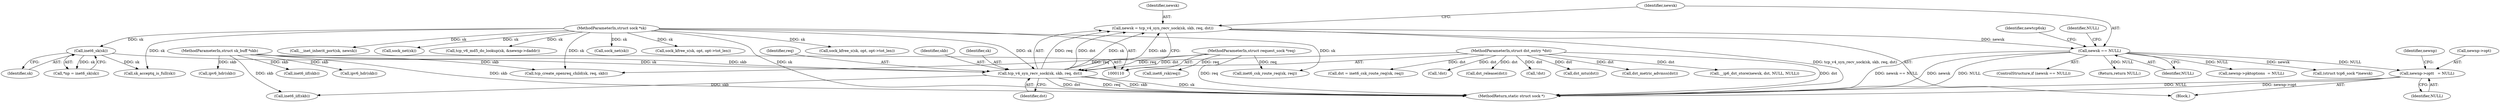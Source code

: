 digraph "0_linux_f6d8bd051c391c1c0458a30b2a7abcd939329259_33@pointer" {
"1000229" [label="(Call,newnp->opt\t   = NULL)"];
"1000145" [label="(Call,newsk == NULL)"];
"1000137" [label="(Call,newsk = tcp_v4_syn_recv_sock(sk, skb, req, dst))"];
"1000139" [label="(Call,tcp_v4_syn_recv_sock(sk, skb, req, dst))"];
"1000121" [label="(Call,inet6_sk(sk))"];
"1000111" [label="(MethodParameterIn,struct sock *sk)"];
"1000112" [label="(MethodParameterIn,struct sk_buff *skb)"];
"1000113" [label="(MethodParameterIn,struct request_sock *req)"];
"1000114" [label="(MethodParameterIn,struct dst_entry *dst)"];
"1000284" [label="(Call,tcp_create_openreq_child(sk, req, skb))"];
"1000137" [label="(Call,newsk = tcp_v4_syn_recv_sock(sk, skb, req, dst))"];
"1000562" [label="(Call,__inet_inherit_port(sk, newsk))"];
"1000113" [label="(MethodParameterIn,struct request_sock *req)"];
"1000238" [label="(Call,inet6_iif(skb))"];
"1000142" [label="(Identifier,req)"];
"1000273" [label="(Call,dst = inet6_csk_route_req(sk, req))"];
"1000112" [label="(MethodParameterIn,struct sk_buff *skb)"];
"1000604" [label="(MethodReturn,static struct sock *)"];
"1000151" [label="(Identifier,newtcp6sk)"];
"1000270" [label="(Call,!dst)"];
"1000147" [label="(Identifier,NULL)"];
"1000224" [label="(Call,newnp->pktoptions  = NULL)"];
"1000119" [label="(Call,*np = inet6_sk(sk))"];
"1000577" [label="(Call,sock_net(sk))"];
"1000275" [label="(Call,inet6_csk_route_req(sk, req))"];
"1000233" [label="(Identifier,NULL)"];
"1000527" [label="(Call,tcp_v6_md5_do_lookup(sk, &newnp->daddr))"];
"1000122" [label="(Identifier,sk)"];
"1000266" [label="(Call,sk_acceptq_is_full(sk))"];
"1000236" [label="(Identifier,newnp)"];
"1000437" [label="(Call,inet6_iif(skb))"];
"1000141" [label="(Identifier,skb)"];
"1000595" [label="(Call,dst_release(dst))"];
"1000152" [label="(Call,(struct tcp6_sock *)newsk)"];
"1000111" [label="(MethodParameterIn,struct sock *sk)"];
"1000279" [label="(Call,!dst)"];
"1000139" [label="(Call,tcp_v4_syn_recv_sock(sk, skb, req, dst))"];
"1000499" [label="(Call,dst_mtu(dst))"];
"1000140" [label="(Identifier,sk)"];
"1000149" [label="(Identifier,NULL)"];
"1000145" [label="(Call,newsk == NULL)"];
"1000136" [label="(Block,)"];
"1000505" [label="(Call,dst_metric_advmss(dst))"];
"1000230" [label="(Call,newnp->opt)"];
"1000444" [label="(Call,ipv6_hdr(skb))"];
"1000143" [label="(Identifier,dst)"];
"1000245" [label="(Call,ipv6_hdr(skb))"];
"1000121" [label="(Call,inet6_sk(sk))"];
"1000144" [label="(ControlStructure,if (newsk == NULL))"];
"1000599" [label="(Call,sock_net(sk))"];
"1000114" [label="(MethodParameterIn,struct dst_entry *dst)"];
"1000146" [label="(Identifier,newsk)"];
"1000229" [label="(Call,newnp->opt\t   = NULL)"];
"1000463" [label="(Call,sock_kfree_s(sk, opt, opt->tot_len))"];
"1000298" [label="(Call,__ip6_dst_store(newsk, dst, NULL, NULL))"];
"1000148" [label="(Return,return NULL;)"];
"1000589" [label="(Call,sock_kfree_s(sk, opt, opt->tot_len))"];
"1000258" [label="(Call,inet6_rsk(req))"];
"1000138" [label="(Identifier,newsk)"];
"1000229" -> "1000136"  [label="AST: "];
"1000229" -> "1000233"  [label="CFG: "];
"1000230" -> "1000229"  [label="AST: "];
"1000233" -> "1000229"  [label="AST: "];
"1000236" -> "1000229"  [label="CFG: "];
"1000229" -> "1000604"  [label="DDG: NULL"];
"1000229" -> "1000604"  [label="DDG: newnp->opt"];
"1000145" -> "1000229"  [label="DDG: NULL"];
"1000145" -> "1000144"  [label="AST: "];
"1000145" -> "1000147"  [label="CFG: "];
"1000146" -> "1000145"  [label="AST: "];
"1000147" -> "1000145"  [label="AST: "];
"1000149" -> "1000145"  [label="CFG: "];
"1000151" -> "1000145"  [label="CFG: "];
"1000145" -> "1000604"  [label="DDG: newsk == NULL"];
"1000145" -> "1000604"  [label="DDG: newsk"];
"1000145" -> "1000604"  [label="DDG: NULL"];
"1000137" -> "1000145"  [label="DDG: newsk"];
"1000145" -> "1000148"  [label="DDG: NULL"];
"1000145" -> "1000152"  [label="DDG: newsk"];
"1000145" -> "1000224"  [label="DDG: NULL"];
"1000137" -> "1000136"  [label="AST: "];
"1000137" -> "1000139"  [label="CFG: "];
"1000138" -> "1000137"  [label="AST: "];
"1000139" -> "1000137"  [label="AST: "];
"1000146" -> "1000137"  [label="CFG: "];
"1000137" -> "1000604"  [label="DDG: tcp_v4_syn_recv_sock(sk, skb, req, dst)"];
"1000139" -> "1000137"  [label="DDG: sk"];
"1000139" -> "1000137"  [label="DDG: skb"];
"1000139" -> "1000137"  [label="DDG: req"];
"1000139" -> "1000137"  [label="DDG: dst"];
"1000139" -> "1000143"  [label="CFG: "];
"1000140" -> "1000139"  [label="AST: "];
"1000141" -> "1000139"  [label="AST: "];
"1000142" -> "1000139"  [label="AST: "];
"1000143" -> "1000139"  [label="AST: "];
"1000139" -> "1000604"  [label="DDG: req"];
"1000139" -> "1000604"  [label="DDG: skb"];
"1000139" -> "1000604"  [label="DDG: sk"];
"1000139" -> "1000604"  [label="DDG: dst"];
"1000121" -> "1000139"  [label="DDG: sk"];
"1000111" -> "1000139"  [label="DDG: sk"];
"1000112" -> "1000139"  [label="DDG: skb"];
"1000113" -> "1000139"  [label="DDG: req"];
"1000114" -> "1000139"  [label="DDG: dst"];
"1000139" -> "1000238"  [label="DDG: skb"];
"1000121" -> "1000119"  [label="AST: "];
"1000121" -> "1000122"  [label="CFG: "];
"1000122" -> "1000121"  [label="AST: "];
"1000119" -> "1000121"  [label="CFG: "];
"1000121" -> "1000119"  [label="DDG: sk"];
"1000111" -> "1000121"  [label="DDG: sk"];
"1000121" -> "1000266"  [label="DDG: sk"];
"1000111" -> "1000110"  [label="AST: "];
"1000111" -> "1000604"  [label="DDG: sk"];
"1000111" -> "1000266"  [label="DDG: sk"];
"1000111" -> "1000275"  [label="DDG: sk"];
"1000111" -> "1000284"  [label="DDG: sk"];
"1000111" -> "1000463"  [label="DDG: sk"];
"1000111" -> "1000527"  [label="DDG: sk"];
"1000111" -> "1000562"  [label="DDG: sk"];
"1000111" -> "1000577"  [label="DDG: sk"];
"1000111" -> "1000589"  [label="DDG: sk"];
"1000111" -> "1000599"  [label="DDG: sk"];
"1000112" -> "1000110"  [label="AST: "];
"1000112" -> "1000604"  [label="DDG: skb"];
"1000112" -> "1000238"  [label="DDG: skb"];
"1000112" -> "1000245"  [label="DDG: skb"];
"1000112" -> "1000284"  [label="DDG: skb"];
"1000112" -> "1000437"  [label="DDG: skb"];
"1000112" -> "1000444"  [label="DDG: skb"];
"1000113" -> "1000110"  [label="AST: "];
"1000113" -> "1000604"  [label="DDG: req"];
"1000113" -> "1000258"  [label="DDG: req"];
"1000113" -> "1000275"  [label="DDG: req"];
"1000113" -> "1000284"  [label="DDG: req"];
"1000114" -> "1000110"  [label="AST: "];
"1000114" -> "1000604"  [label="DDG: dst"];
"1000114" -> "1000270"  [label="DDG: dst"];
"1000114" -> "1000273"  [label="DDG: dst"];
"1000114" -> "1000279"  [label="DDG: dst"];
"1000114" -> "1000298"  [label="DDG: dst"];
"1000114" -> "1000499"  [label="DDG: dst"];
"1000114" -> "1000505"  [label="DDG: dst"];
"1000114" -> "1000595"  [label="DDG: dst"];
}
